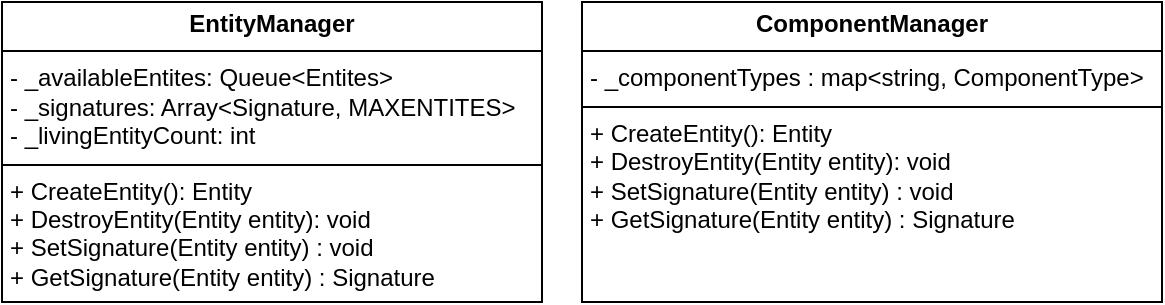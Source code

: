 <mxfile version="24.7.14">
  <diagram name="Page-1" id="NBFXO-1VVWKQT-htMqXb">
    <mxGraphModel dx="989" dy="514" grid="1" gridSize="10" guides="1" tooltips="1" connect="1" arrows="1" fold="1" page="1" pageScale="1" pageWidth="3300" pageHeight="4681" math="0" shadow="0">
      <root>
        <mxCell id="0" />
        <mxCell id="1" parent="0" />
        <mxCell id="ltnjEtqi-0J--UmpudRn-7" value="&lt;p style=&quot;margin:0px;margin-top:4px;text-align:center;&quot;&gt;&lt;b&gt;EntityManager&lt;/b&gt;&lt;/p&gt;&lt;hr size=&quot;1&quot; style=&quot;border-style:solid;&quot;&gt;&lt;p style=&quot;margin:0px;margin-left:4px;&quot;&gt;- _availableEntites: Queue&amp;lt;Entites&amp;gt;&lt;/p&gt;&lt;p style=&quot;margin:0px;margin-left:4px;&quot;&gt;- _signatures: Array&amp;lt;Signature, MAXENTITES&amp;gt;&lt;/p&gt;&lt;p style=&quot;margin:0px;margin-left:4px;&quot;&gt;- _livingEntityCount: int&lt;/p&gt;&lt;hr size=&quot;1&quot; style=&quot;border-style:solid;&quot;&gt;&lt;p style=&quot;margin:0px;margin-left:4px;&quot;&gt;+ CreateEntity(): Entity&lt;/p&gt;&lt;p style=&quot;margin:0px;margin-left:4px;&quot;&gt;+ DestroyEntity(Entity entity): void&lt;/p&gt;&lt;p style=&quot;margin:0px;margin-left:4px;&quot;&gt;+ SetSignature(Entity entity) : void&lt;/p&gt;&lt;p style=&quot;margin:0px;margin-left:4px;&quot;&gt;+ GetSignature(Entity entity) : Signature&lt;/p&gt;" style="verticalAlign=top;align=left;overflow=fill;html=1;whiteSpace=wrap;" vertex="1" parent="1">
          <mxGeometry x="590" y="470" width="270" height="150" as="geometry" />
        </mxCell>
        <mxCell id="ltnjEtqi-0J--UmpudRn-8" value="&lt;p style=&quot;margin:0px;margin-top:4px;text-align:center;&quot;&gt;&lt;b&gt;ComponentManager&lt;/b&gt;&lt;/p&gt;&lt;hr size=&quot;1&quot; style=&quot;border-style:solid;&quot;&gt;&lt;p style=&quot;margin:0px;margin-left:4px;&quot;&gt;- _componentTypes : map&amp;lt;string, ComponentType&amp;gt;&lt;/p&gt;&lt;hr size=&quot;1&quot; style=&quot;border-style:solid;&quot;&gt;&lt;p style=&quot;margin:0px;margin-left:4px;&quot;&gt;+ CreateEntity(): Entity&lt;/p&gt;&lt;p style=&quot;margin:0px;margin-left:4px;&quot;&gt;+ DestroyEntity(Entity entity): void&lt;/p&gt;&lt;p style=&quot;margin:0px;margin-left:4px;&quot;&gt;+ SetSignature(Entity entity) : void&lt;/p&gt;&lt;p style=&quot;margin:0px;margin-left:4px;&quot;&gt;+ GetSignature(Entity entity) : Signature&lt;/p&gt;" style="verticalAlign=top;align=left;overflow=fill;html=1;whiteSpace=wrap;" vertex="1" parent="1">
          <mxGeometry x="880" y="470" width="290" height="150" as="geometry" />
        </mxCell>
      </root>
    </mxGraphModel>
  </diagram>
</mxfile>
